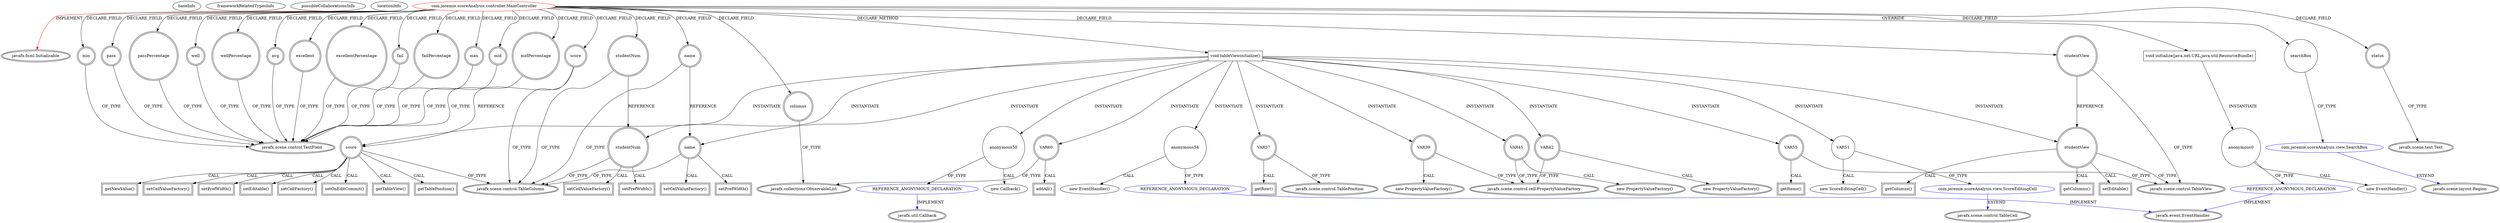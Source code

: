 digraph {
baseInfo[graphId=614,category="extension_graph",isAnonymous=false,possibleRelation=true]
frameworkRelatedTypesInfo[0="javafx.fxml.Initializable"]
possibleCollaborationsInfo[0="614~FIELD_DECLARATION-~javafx.fxml.Initializable ~javafx.scene.layout.Region ~false~false",1="614~CLIENT_METHOD_DECLARATION-INSTANTIATION-~javafx.fxml.Initializable ~javafx.util.Callback ~false~true",2="614~CLIENT_METHOD_DECLARATION-INSTANTIATION-~javafx.fxml.Initializable ~javafx.event.EventHandler ~false~true",3="614~OVERRIDING_METHOD_DECLARATION-INSTANTIATION-~javafx.fxml.Initializable ~javafx.event.EventHandler ~false~true",4="614~CLIENT_METHOD_DECLARATION-INSTANTIATION-~javafx.fxml.Initializable ~javafx.scene.control.TableCell ~false~false"]
locationInfo[projectName="JeremieAstray-studentScoreAnalysis",filePath="/JeremieAstray-studentScoreAnalysis/studentScoreAnalysis-master/src/com/jeremie/scoreAnalysis/controller/MainController.java",contextSignature="MainController",graphId="614"]
0[label="com.jeremie.scoreAnalysis.controller.MainController",vertexType="ROOT_CLIENT_CLASS_DECLARATION",isFrameworkType=false,color=red]
1[label="javafx.fxml.Initializable",vertexType="FRAMEWORK_INTERFACE_TYPE",isFrameworkType=true,peripheries=2]
2[label="avg",vertexType="FIELD_DECLARATION",isFrameworkType=true,peripheries=2,shape=circle]
3[label="javafx.scene.control.TextField",vertexType="FRAMEWORK_CLASS_TYPE",isFrameworkType=true,peripheries=2]
4[label="columns",vertexType="FIELD_DECLARATION",isFrameworkType=true,peripheries=2,shape=circle]
5[label="javafx.collections.ObservableList",vertexType="FRAMEWORK_INTERFACE_TYPE",isFrameworkType=true,peripheries=2]
6[label="excellent",vertexType="FIELD_DECLARATION",isFrameworkType=true,peripheries=2,shape=circle]
8[label="excellentPercentage",vertexType="FIELD_DECLARATION",isFrameworkType=true,peripheries=2,shape=circle]
10[label="fail",vertexType="FIELD_DECLARATION",isFrameworkType=true,peripheries=2,shape=circle]
12[label="failPercentage",vertexType="FIELD_DECLARATION",isFrameworkType=true,peripheries=2,shape=circle]
14[label="max",vertexType="FIELD_DECLARATION",isFrameworkType=true,peripheries=2,shape=circle]
16[label="mid",vertexType="FIELD_DECLARATION",isFrameworkType=true,peripheries=2,shape=circle]
18[label="midPercentage",vertexType="FIELD_DECLARATION",isFrameworkType=true,peripheries=2,shape=circle]
20[label="min",vertexType="FIELD_DECLARATION",isFrameworkType=true,peripheries=2,shape=circle]
22[label="name",vertexType="FIELD_DECLARATION",isFrameworkType=true,peripheries=2,shape=circle]
23[label="javafx.scene.control.TableColumn",vertexType="FRAMEWORK_CLASS_TYPE",isFrameworkType=true,peripheries=2]
24[label="pass",vertexType="FIELD_DECLARATION",isFrameworkType=true,peripheries=2,shape=circle]
26[label="passPercentage",vertexType="FIELD_DECLARATION",isFrameworkType=true,peripheries=2,shape=circle]
28[label="score",vertexType="FIELD_DECLARATION",isFrameworkType=true,peripheries=2,shape=circle]
30[label="searchBox",vertexType="FIELD_DECLARATION",isFrameworkType=false,shape=circle]
31[label="com.jeremie.scoreAnalysis.view.SearchBox",vertexType="REFERENCE_CLIENT_CLASS_DECLARATION",isFrameworkType=false,color=blue]
32[label="javafx.scene.layout.Region",vertexType="FRAMEWORK_CLASS_TYPE",isFrameworkType=true,peripheries=2]
33[label="status",vertexType="FIELD_DECLARATION",isFrameworkType=true,peripheries=2,shape=circle]
34[label="javafx.scene.text.Text",vertexType="FRAMEWORK_CLASS_TYPE",isFrameworkType=true,peripheries=2]
35[label="studentNum",vertexType="FIELD_DECLARATION",isFrameworkType=true,peripheries=2,shape=circle]
37[label="studentView",vertexType="FIELD_DECLARATION",isFrameworkType=true,peripheries=2,shape=circle]
38[label="javafx.scene.control.TableView",vertexType="FRAMEWORK_CLASS_TYPE",isFrameworkType=true,peripheries=2]
39[label="well",vertexType="FIELD_DECLARATION",isFrameworkType=true,peripheries=2,shape=circle]
41[label="wellPercentage",vertexType="FIELD_DECLARATION",isFrameworkType=true,peripheries=2,shape=circle]
43[label="void initialize(java.net.URL,java.util.ResourceBundle)",vertexType="OVERRIDING_METHOD_DECLARATION",isFrameworkType=false,shape=box]
45[label="anonymous0",vertexType="VARIABLE_EXPRESION",isFrameworkType=false,shape=circle]
46[label="REFERENCE_ANONYMOUS_DECLARATION",vertexType="REFERENCE_ANONYMOUS_DECLARATION",isFrameworkType=false,color=blue]
47[label="javafx.event.EventHandler",vertexType="FRAMEWORK_INTERFACE_TYPE",isFrameworkType=true,peripheries=2]
44[label="new EventHandler()",vertexType="CONSTRUCTOR_CALL",isFrameworkType=false]
182[label="void tableViewinitialize()",vertexType="CLIENT_METHOD_DECLARATION",isFrameworkType=false,shape=box]
183[label="studentNum",vertexType="VARIABLE_EXPRESION",isFrameworkType=true,peripheries=2,shape=circle]
184[label="setCellValueFactory()",vertexType="INSIDE_CALL",isFrameworkType=true,peripheries=2,shape=box]
187[label="VAR39",vertexType="VARIABLE_EXPRESION",isFrameworkType=true,peripheries=2,shape=circle]
188[label="javafx.scene.control.cell.PropertyValueFactory",vertexType="FRAMEWORK_CLASS_TYPE",isFrameworkType=true,peripheries=2]
186[label="new PropertyValueFactory()",vertexType="CONSTRUCTOR_CALL",isFrameworkType=true,peripheries=2]
190[label="setPrefWidth()",vertexType="INSIDE_CALL",isFrameworkType=true,peripheries=2,shape=box]
191[label="name",vertexType="VARIABLE_EXPRESION",isFrameworkType=true,peripheries=2,shape=circle]
192[label="setCellValueFactory()",vertexType="INSIDE_CALL",isFrameworkType=true,peripheries=2,shape=box]
195[label="VAR42",vertexType="VARIABLE_EXPRESION",isFrameworkType=true,peripheries=2,shape=circle]
194[label="new PropertyValueFactory()",vertexType="CONSTRUCTOR_CALL",isFrameworkType=true,peripheries=2]
198[label="setPrefWidth()",vertexType="INSIDE_CALL",isFrameworkType=true,peripheries=2,shape=box]
199[label="score",vertexType="VARIABLE_EXPRESION",isFrameworkType=true,peripheries=2,shape=circle]
200[label="setCellValueFactory()",vertexType="INSIDE_CALL",isFrameworkType=true,peripheries=2,shape=box]
203[label="VAR45",vertexType="VARIABLE_EXPRESION",isFrameworkType=true,peripheries=2,shape=circle]
202[label="new PropertyValueFactory()",vertexType="CONSTRUCTOR_CALL",isFrameworkType=true,peripheries=2]
206[label="setPrefWidth()",vertexType="INSIDE_CALL",isFrameworkType=true,peripheries=2,shape=box]
207[label="studentView",vertexType="VARIABLE_EXPRESION",isFrameworkType=true,peripheries=2,shape=circle]
208[label="getColumns()",vertexType="INSIDE_CALL",isFrameworkType=true,peripheries=2,shape=box]
211[label="setEditable()",vertexType="INSIDE_CALL",isFrameworkType=true,peripheries=2,shape=box]
213[label="setEditable()",vertexType="INSIDE_CALL",isFrameworkType=true,peripheries=2,shape=box]
215[label="anonymous50",vertexType="VARIABLE_EXPRESION",isFrameworkType=false,shape=circle]
216[label="REFERENCE_ANONYMOUS_DECLARATION",vertexType="REFERENCE_ANONYMOUS_DECLARATION",isFrameworkType=false,color=blue]
217[label="javafx.util.Callback",vertexType="FRAMEWORK_INTERFACE_TYPE",isFrameworkType=true,peripheries=2]
214[label="new Callback()",vertexType="CONSTRUCTOR_CALL",isFrameworkType=false]
219[label="VAR51",vertexType="VARIABLE_EXPRESION",isFrameworkType=false,shape=circle]
220[label="com.jeremie.scoreAnalysis.view.ScoreEditingCell",vertexType="REFERENCE_CLIENT_CLASS_DECLARATION",isFrameworkType=false,color=blue]
221[label="javafx.scene.control.TableCell",vertexType="FRAMEWORK_CLASS_TYPE",isFrameworkType=true,peripheries=2]
218[label="new ScoreEditingCell()",vertexType="CONSTRUCTOR_CALL",isFrameworkType=false]
223[label="setCellFactory()",vertexType="INSIDE_CALL",isFrameworkType=true,peripheries=2,shape=box]
225[label="setOnEditCommit()",vertexType="INSIDE_CALL",isFrameworkType=true,peripheries=2,shape=box]
227[label="anonymous54",vertexType="VARIABLE_EXPRESION",isFrameworkType=false,shape=circle]
228[label="REFERENCE_ANONYMOUS_DECLARATION",vertexType="REFERENCE_ANONYMOUS_DECLARATION",isFrameworkType=false,color=blue]
226[label="new EventHandler()",vertexType="CONSTRUCTOR_CALL",isFrameworkType=false]
230[label="VAR55",vertexType="VARIABLE_EXPRESION",isFrameworkType=true,peripheries=2,shape=circle]
231[label="getItems()",vertexType="INSIDE_CALL",isFrameworkType=true,peripheries=2,shape=box]
234[label="getTableView()",vertexType="INSIDE_CALL",isFrameworkType=true,peripheries=2,shape=box]
235[label="VAR57",vertexType="VARIABLE_EXPRESION",isFrameworkType=true,peripheries=2,shape=circle]
237[label="javafx.scene.control.TablePosition",vertexType="FRAMEWORK_CLASS_TYPE",isFrameworkType=true,peripheries=2]
236[label="getRow()",vertexType="INSIDE_CALL",isFrameworkType=true,peripheries=2,shape=box]
239[label="getTablePosition()",vertexType="INSIDE_CALL",isFrameworkType=true,peripheries=2,shape=box]
241[label="getNewValue()",vertexType="INSIDE_CALL",isFrameworkType=true,peripheries=2,shape=box]
242[label="VAR60",vertexType="VARIABLE_EXPRESION",isFrameworkType=true,peripheries=2,shape=circle]
243[label="addAll()",vertexType="INSIDE_CALL",isFrameworkType=true,peripheries=2,shape=box]
246[label="getColumns()",vertexType="INSIDE_CALL",isFrameworkType=true,peripheries=2,shape=box]
0->1[label="IMPLEMENT",color=red]
0->2[label="DECLARE_FIELD"]
2->3[label="OF_TYPE"]
0->4[label="DECLARE_FIELD"]
4->5[label="OF_TYPE"]
0->6[label="DECLARE_FIELD"]
6->3[label="OF_TYPE"]
0->8[label="DECLARE_FIELD"]
8->3[label="OF_TYPE"]
0->10[label="DECLARE_FIELD"]
10->3[label="OF_TYPE"]
0->12[label="DECLARE_FIELD"]
12->3[label="OF_TYPE"]
0->14[label="DECLARE_FIELD"]
14->3[label="OF_TYPE"]
0->16[label="DECLARE_FIELD"]
16->3[label="OF_TYPE"]
0->18[label="DECLARE_FIELD"]
18->3[label="OF_TYPE"]
0->20[label="DECLARE_FIELD"]
20->3[label="OF_TYPE"]
0->22[label="DECLARE_FIELD"]
22->23[label="OF_TYPE"]
0->24[label="DECLARE_FIELD"]
24->3[label="OF_TYPE"]
0->26[label="DECLARE_FIELD"]
26->3[label="OF_TYPE"]
0->28[label="DECLARE_FIELD"]
28->23[label="OF_TYPE"]
0->30[label="DECLARE_FIELD"]
31->32[label="EXTEND",color=blue]
30->31[label="OF_TYPE"]
0->33[label="DECLARE_FIELD"]
33->34[label="OF_TYPE"]
0->35[label="DECLARE_FIELD"]
35->23[label="OF_TYPE"]
0->37[label="DECLARE_FIELD"]
37->38[label="OF_TYPE"]
0->39[label="DECLARE_FIELD"]
39->3[label="OF_TYPE"]
0->41[label="DECLARE_FIELD"]
41->3[label="OF_TYPE"]
0->43[label="OVERRIDE"]
43->45[label="INSTANTIATE"]
46->47[label="IMPLEMENT",color=blue]
45->46[label="OF_TYPE"]
45->44[label="CALL"]
0->182[label="DECLARE_METHOD"]
182->183[label="INSTANTIATE"]
35->183[label="REFERENCE"]
183->23[label="OF_TYPE"]
183->184[label="CALL"]
182->187[label="INSTANTIATE"]
187->188[label="OF_TYPE"]
187->186[label="CALL"]
183->190[label="CALL"]
182->191[label="INSTANTIATE"]
22->191[label="REFERENCE"]
191->23[label="OF_TYPE"]
191->192[label="CALL"]
182->195[label="INSTANTIATE"]
195->188[label="OF_TYPE"]
195->194[label="CALL"]
191->198[label="CALL"]
182->199[label="INSTANTIATE"]
28->199[label="REFERENCE"]
199->23[label="OF_TYPE"]
199->200[label="CALL"]
182->203[label="INSTANTIATE"]
203->188[label="OF_TYPE"]
203->202[label="CALL"]
199->206[label="CALL"]
182->207[label="INSTANTIATE"]
37->207[label="REFERENCE"]
207->38[label="OF_TYPE"]
207->208[label="CALL"]
207->211[label="CALL"]
199->213[label="CALL"]
182->215[label="INSTANTIATE"]
216->217[label="IMPLEMENT",color=blue]
215->216[label="OF_TYPE"]
215->214[label="CALL"]
182->219[label="INSTANTIATE"]
220->221[label="EXTEND",color=blue]
219->220[label="OF_TYPE"]
219->218[label="CALL"]
199->223[label="CALL"]
199->225[label="CALL"]
182->227[label="INSTANTIATE"]
228->47[label="IMPLEMENT",color=blue]
227->228[label="OF_TYPE"]
227->226[label="CALL"]
182->230[label="INSTANTIATE"]
230->38[label="OF_TYPE"]
230->231[label="CALL"]
199->234[label="CALL"]
182->235[label="INSTANTIATE"]
235->237[label="OF_TYPE"]
235->236[label="CALL"]
199->239[label="CALL"]
199->241[label="CALL"]
182->242[label="INSTANTIATE"]
242->5[label="OF_TYPE"]
242->243[label="CALL"]
207->246[label="CALL"]
}
